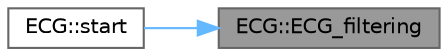 digraph "ECG::ECG_filtering"
{
 // LATEX_PDF_SIZE
  bgcolor="transparent";
  edge [fontname=Helvetica,fontsize=10,labelfontname=Helvetica,labelfontsize=10];
  node [fontname=Helvetica,fontsize=10,shape=box,height=0.2,width=0.4];
  rankdir="RL";
  Node1 [id="Node000001",label="ECG::ECG_filtering",height=0.2,width=0.4,color="gray40", fillcolor="grey60", style="filled", fontcolor="black",tooltip="Filters the ECG signal."];
  Node1 -> Node2 [id="edge1_Node000001_Node000002",dir="back",color="steelblue1",style="solid",tooltip=" "];
  Node2 [id="Node000002",label="ECG::start",height=0.2,width=0.4,color="grey40", fillcolor="white", style="filled",URL="$classECG.html#ac8ebbe01eb3bfa4c244ea1a8a94f4228",tooltip="Starts the ECG sensor."];
}
